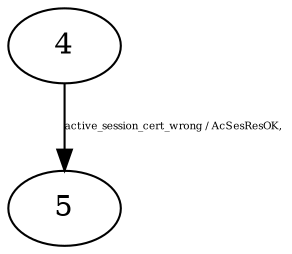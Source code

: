 digraph "Automata" { 
	 "5" [shape=ellipse,style=filled,fillcolor=white,URL="5"];
	 "4" [shape=ellipse,style=filled,fillcolor=white,URL="4"];
	 "4"->"5" [fontsize=5,label="active_session_cert_wrong / AcSesResOK,",URL="t69"];
}
